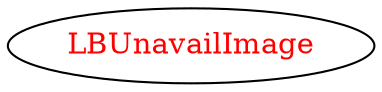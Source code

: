 digraph dependencyGraph {
 concentrate=true;
 ranksep="2.0";
 rankdir="LR"; 
 splines="ortho";
"LBUnavailImage" [fontcolor="red"];
}